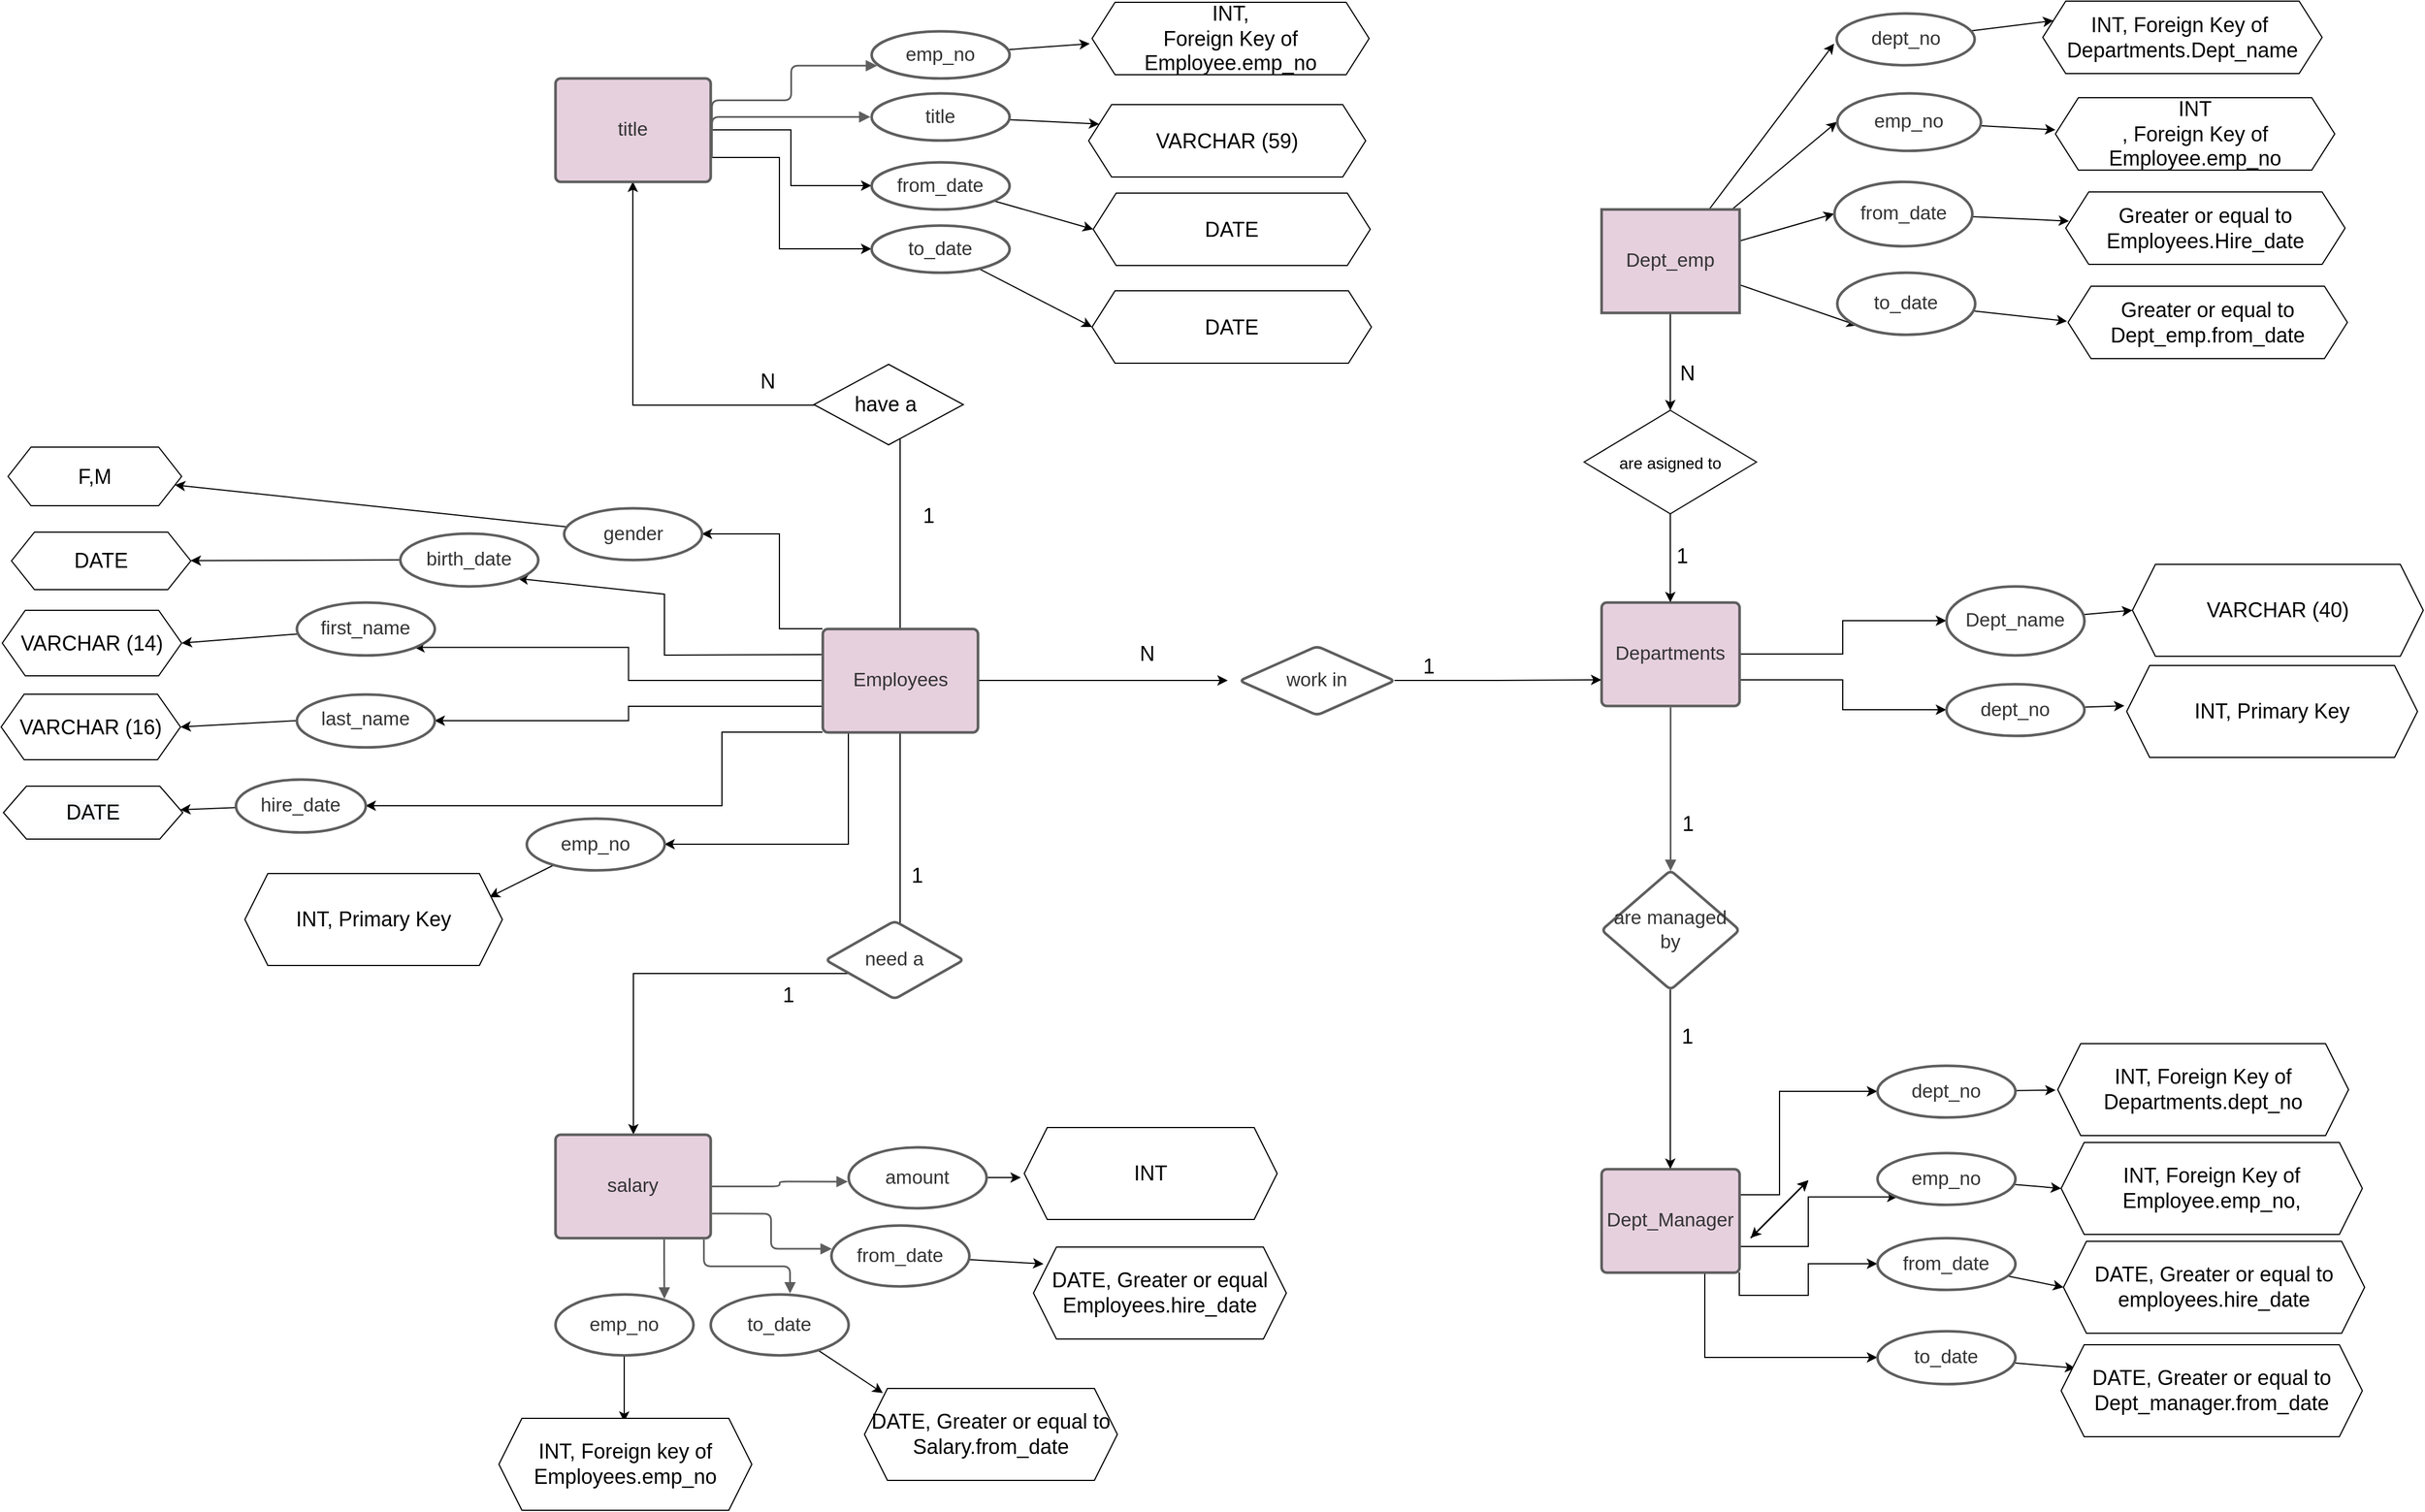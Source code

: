 <mxfile version="20.3.2" type="github">
  <diagram name="Page-1" id="e56a1550-8fbb-45ad-956c-1786394a9013">
    <mxGraphModel dx="3311" dy="1362" grid="0" gridSize="10" guides="0" tooltips="1" connect="1" arrows="1" fold="1" page="1" pageScale="1" pageWidth="1100" pageHeight="850" background="none" math="0" shadow="0">
      <root>
        <mxCell id="0" />
        <mxCell id="1" parent="0" />
        <mxCell id="KcR6Oc8ULUUjkKVTyV3o-144" style="edgeStyle=orthogonalEdgeStyle;rounded=0;orthogonalLoop=1;jettySize=auto;html=1;exitX=0.5;exitY=0;exitDx=0;exitDy=0;entryX=0.5;entryY=1;entryDx=0;entryDy=0;" parent="1" source="KcR6Oc8ULUUjkKVTyV3o-69" target="KcR6Oc8ULUUjkKVTyV3o-119" edge="1">
          <mxGeometry relative="1" as="geometry" />
        </mxCell>
        <mxCell id="KcR6Oc8ULUUjkKVTyV3o-146" style="edgeStyle=orthogonalEdgeStyle;rounded=0;orthogonalLoop=1;jettySize=auto;html=1;exitX=0.5;exitY=1;exitDx=0;exitDy=0;" parent="1" source="KcR6Oc8ULUUjkKVTyV3o-69" target="KcR6Oc8ULUUjkKVTyV3o-101" edge="1">
          <mxGeometry relative="1" as="geometry">
            <Array as="points">
              <mxPoint x="792" y="962" />
              <mxPoint x="560" y="962" />
            </Array>
          </mxGeometry>
        </mxCell>
        <mxCell id="KcR6Oc8ULUUjkKVTyV3o-157" style="edgeStyle=orthogonalEdgeStyle;rounded=0;orthogonalLoop=1;jettySize=auto;html=1;exitX=0.25;exitY=1;exitDx=0;exitDy=0;entryX=1;entryY=0.5;entryDx=0;entryDy=0;" parent="1" source="KcR6Oc8ULUUjkKVTyV3o-69" target="KcR6Oc8ULUUjkKVTyV3o-82" edge="1">
          <mxGeometry relative="1" as="geometry">
            <Array as="points">
              <mxPoint x="747" y="752" />
              <mxPoint x="747" y="850" />
            </Array>
          </mxGeometry>
        </mxCell>
        <mxCell id="KcR6Oc8ULUUjkKVTyV3o-163" style="edgeStyle=orthogonalEdgeStyle;rounded=0;orthogonalLoop=1;jettySize=auto;html=1;exitX=0;exitY=1;exitDx=0;exitDy=0;entryX=1;entryY=0.5;entryDx=0;entryDy=0;" parent="1" source="KcR6Oc8ULUUjkKVTyV3o-69" target="KcR6Oc8ULUUjkKVTyV3o-81" edge="1">
          <mxGeometry relative="1" as="geometry">
            <Array as="points">
              <mxPoint x="637" y="752" />
              <mxPoint x="637" y="816" />
            </Array>
          </mxGeometry>
        </mxCell>
        <mxCell id="KcR6Oc8ULUUjkKVTyV3o-167" style="edgeStyle=orthogonalEdgeStyle;rounded=0;orthogonalLoop=1;jettySize=auto;html=1;exitX=0;exitY=0.75;exitDx=0;exitDy=0;entryX=1;entryY=0.5;entryDx=0;entryDy=0;" parent="1" source="KcR6Oc8ULUUjkKVTyV3o-69" target="KcR6Oc8ULUUjkKVTyV3o-80" edge="1">
          <mxGeometry relative="1" as="geometry" />
        </mxCell>
        <mxCell id="KcR6Oc8ULUUjkKVTyV3o-170" style="edgeStyle=orthogonalEdgeStyle;rounded=0;orthogonalLoop=1;jettySize=auto;html=1;exitX=0;exitY=0.5;exitDx=0;exitDy=0;entryX=1;entryY=1;entryDx=0;entryDy=0;" parent="1" source="KcR6Oc8ULUUjkKVTyV3o-69" target="KcR6Oc8ULUUjkKVTyV3o-79" edge="1">
          <mxGeometry relative="1" as="geometry" />
        </mxCell>
        <mxCell id="KcR6Oc8ULUUjkKVTyV3o-174" style="edgeStyle=orthogonalEdgeStyle;rounded=0;orthogonalLoop=1;jettySize=auto;html=1;exitX=0;exitY=0;exitDx=0;exitDy=0;entryX=1;entryY=0.5;entryDx=0;entryDy=0;" parent="1" source="KcR6Oc8ULUUjkKVTyV3o-69" target="KcR6Oc8ULUUjkKVTyV3o-77" edge="1">
          <mxGeometry relative="1" as="geometry">
            <Array as="points">
              <mxPoint x="687" y="662" />
              <mxPoint x="687" y="580" />
            </Array>
          </mxGeometry>
        </mxCell>
        <mxCell id="FEJOQUFaC0oeGkW2y8xq-22" style="edgeStyle=orthogonalEdgeStyle;rounded=0;orthogonalLoop=1;jettySize=auto;html=1;fontSize=18;" edge="1" parent="1" source="KcR6Oc8ULUUjkKVTyV3o-69">
          <mxGeometry relative="1" as="geometry">
            <mxPoint x="1077" y="707" as="targetPoint" />
          </mxGeometry>
        </mxCell>
        <mxCell id="FEJOQUFaC0oeGkW2y8xq-147" style="edgeStyle=none;rounded=0;orthogonalLoop=1;jettySize=auto;html=1;entryX=1;entryY=1;entryDx=0;entryDy=0;fontSize=18;exitX=0;exitY=0.25;exitDx=0;exitDy=0;" edge="1" parent="1" source="KcR6Oc8ULUUjkKVTyV3o-69" target="KcR6Oc8ULUUjkKVTyV3o-78">
          <mxGeometry relative="1" as="geometry">
            <Array as="points">
              <mxPoint x="587" y="685" />
              <mxPoint x="587" y="632" />
            </Array>
          </mxGeometry>
        </mxCell>
        <UserObject label="Employees" lucidchartObjectId="xz9R6bpW.FXE" id="KcR6Oc8ULUUjkKVTyV3o-69">
          <mxCell style="html=1;overflow=block;blockSpacing=1;whiteSpace=wrap;fontSize=16.7;fontColor=#333333;align=center;spacing=3.8;strokeColor=#5e5e5e;strokeOpacity=100;rounded=1;absoluteArcSize=1;arcSize=9;strokeWidth=2.3;fillColor=#E6D0DE;" parent="1" vertex="1">
            <mxGeometry x="724.5" y="662" width="135" height="90" as="geometry" />
          </mxCell>
        </UserObject>
        <mxCell id="FEJOQUFaC0oeGkW2y8xq-31" style="edgeStyle=orthogonalEdgeStyle;rounded=0;orthogonalLoop=1;jettySize=auto;html=1;entryX=0;entryY=0.5;entryDx=0;entryDy=0;fontSize=18;" edge="1" parent="1" source="KcR6Oc8ULUUjkKVTyV3o-70" target="KcR6Oc8ULUUjkKVTyV3o-76">
          <mxGeometry relative="1" as="geometry" />
        </mxCell>
        <mxCell id="FEJOQUFaC0oeGkW2y8xq-32" style="edgeStyle=orthogonalEdgeStyle;rounded=0;orthogonalLoop=1;jettySize=auto;html=1;exitX=1;exitY=0.75;exitDx=0;exitDy=0;entryX=0;entryY=0.5;entryDx=0;entryDy=0;fontSize=18;" edge="1" parent="1" source="KcR6Oc8ULUUjkKVTyV3o-70" target="KcR6Oc8ULUUjkKVTyV3o-75">
          <mxGeometry relative="1" as="geometry" />
        </mxCell>
        <UserObject label="Departments" lucidchartObjectId="kD9RG~DW.CCm" id="KcR6Oc8ULUUjkKVTyV3o-70">
          <mxCell style="html=1;overflow=block;blockSpacing=1;whiteSpace=wrap;fontSize=16.7;fontColor=#333333;align=center;spacing=3.8;strokeColor=#5e5e5e;strokeOpacity=100;rounded=1;absoluteArcSize=1;arcSize=9;strokeWidth=2.3;fillColor=#E6D0DE;" parent="1" vertex="1">
            <mxGeometry x="1402" y="639" width="120" height="90" as="geometry" />
          </mxCell>
        </UserObject>
        <mxCell id="FEJOQUFaC0oeGkW2y8xq-23" style="edgeStyle=orthogonalEdgeStyle;rounded=0;orthogonalLoop=1;jettySize=auto;html=1;entryX=0;entryY=0.75;entryDx=0;entryDy=0;fontSize=18;" edge="1" parent="1" source="KcR6Oc8ULUUjkKVTyV3o-71" target="KcR6Oc8ULUUjkKVTyV3o-70">
          <mxGeometry relative="1" as="geometry">
            <Array as="points" />
          </mxGeometry>
        </mxCell>
        <UserObject label="work in" lucidchartObjectId="pD9RKShQ2z.8" id="KcR6Oc8ULUUjkKVTyV3o-71">
          <mxCell style="html=1;overflow=block;blockSpacing=1;whiteSpace=wrap;shape=rhombus;fontSize=16.7;fontColor=#333333;align=center;spacing=3.8;strokeColor=#5e5e5e;strokeOpacity=100;rounded=1;absoluteArcSize=1;arcSize=9;strokeWidth=2.3;" parent="1" vertex="1">
            <mxGeometry x="1087" y="677" width="135" height="60" as="geometry" />
          </mxCell>
        </UserObject>
        <mxCell id="KcR6Oc8ULUUjkKVTyV3o-176" style="edgeStyle=orthogonalEdgeStyle;rounded=0;orthogonalLoop=1;jettySize=auto;html=1;exitX=1;exitY=0.25;exitDx=0;exitDy=0;entryX=0;entryY=0.5;entryDx=0;entryDy=0;" parent="1" source="KcR6Oc8ULUUjkKVTyV3o-74" target="KcR6Oc8ULUUjkKVTyV3o-89" edge="1">
          <mxGeometry relative="1" as="geometry">
            <Array as="points">
              <mxPoint x="1557" y="1155" />
              <mxPoint x="1557" y="1065" />
            </Array>
          </mxGeometry>
        </mxCell>
        <mxCell id="KcR6Oc8ULUUjkKVTyV3o-180" style="edgeStyle=orthogonalEdgeStyle;rounded=0;orthogonalLoop=1;jettySize=auto;html=1;exitX=1;exitY=0.75;exitDx=0;exitDy=0;entryX=0;entryY=1;entryDx=0;entryDy=0;" parent="1" source="KcR6Oc8ULUUjkKVTyV3o-74" target="KcR6Oc8ULUUjkKVTyV3o-88" edge="1">
          <mxGeometry relative="1" as="geometry" />
        </mxCell>
        <mxCell id="KcR6Oc8ULUUjkKVTyV3o-182" style="edgeStyle=orthogonalEdgeStyle;rounded=0;orthogonalLoop=1;jettySize=auto;html=1;exitX=1;exitY=1;exitDx=0;exitDy=0;entryX=0;entryY=0.5;entryDx=0;entryDy=0;" parent="1" source="KcR6Oc8ULUUjkKVTyV3o-74" target="KcR6Oc8ULUUjkKVTyV3o-86" edge="1">
          <mxGeometry relative="1" as="geometry" />
        </mxCell>
        <mxCell id="KcR6Oc8ULUUjkKVTyV3o-185" style="edgeStyle=orthogonalEdgeStyle;rounded=0;orthogonalLoop=1;jettySize=auto;html=1;exitX=0.75;exitY=1;exitDx=0;exitDy=0;entryX=0;entryY=0.5;entryDx=0;entryDy=0;" parent="1" source="KcR6Oc8ULUUjkKVTyV3o-74" target="KcR6Oc8ULUUjkKVTyV3o-87" edge="1">
          <mxGeometry relative="1" as="geometry" />
        </mxCell>
        <UserObject label="Dept_Manager" lucidchartObjectId=".J9R_4g7XJTi" id="KcR6Oc8ULUUjkKVTyV3o-74">
          <mxCell style="html=1;overflow=block;blockSpacing=1;whiteSpace=wrap;fontSize=16.7;fontColor=#333333;align=center;spacing=3.8;strokeColor=#5e5e5e;strokeOpacity=100;rounded=1;absoluteArcSize=1;arcSize=9;strokeWidth=2.3;fillColor=#E6D0DE;" parent="1" vertex="1">
            <mxGeometry x="1402" y="1132" width="120" height="90" as="geometry" />
          </mxCell>
        </UserObject>
        <mxCell id="FEJOQUFaC0oeGkW2y8xq-150" style="edgeStyle=none;rounded=0;orthogonalLoop=1;jettySize=auto;html=1;entryX=0;entryY=0.5;entryDx=0;entryDy=0;fontSize=18;" edge="1" parent="1" source="KcR6Oc8ULUUjkKVTyV3o-75">
          <mxGeometry relative="1" as="geometry">
            <mxPoint x="1857.0" y="729" as="targetPoint" />
          </mxGeometry>
        </mxCell>
        <UserObject label="dept_no" lucidchartObjectId="tK9R2TVEed0e" id="KcR6Oc8ULUUjkKVTyV3o-75">
          <mxCell style="html=1;overflow=block;blockSpacing=1;whiteSpace=wrap;ellipse;fontSize=16.7;fontColor=#333333;align=center;spacing=3.8;strokeColor=#5e5e5e;strokeOpacity=100;rounded=1;absoluteArcSize=1;arcSize=9;strokeWidth=2.3;" parent="1" vertex="1">
            <mxGeometry x="1702" y="710" width="120" height="45" as="geometry" />
          </mxCell>
        </UserObject>
        <mxCell id="FEJOQUFaC0oeGkW2y8xq-149" style="edgeStyle=none;rounded=0;orthogonalLoop=1;jettySize=auto;html=1;fontSize=18;entryX=0;entryY=0.5;entryDx=0;entryDy=0;" edge="1" parent="1" source="KcR6Oc8ULUUjkKVTyV3o-76" target="FEJOQUFaC0oeGkW2y8xq-163">
          <mxGeometry relative="1" as="geometry">
            <mxPoint x="1847.705" y="652.857" as="targetPoint" />
          </mxGeometry>
        </mxCell>
        <UserObject label="Dept_name" lucidchartObjectId="TK9RW6eQ4vUa" id="KcR6Oc8ULUUjkKVTyV3o-76">
          <mxCell style="html=1;overflow=block;blockSpacing=1;whiteSpace=wrap;ellipse;fontSize=16.7;fontColor=#333333;align=center;spacing=3.8;strokeColor=#5e5e5e;strokeOpacity=100;rounded=1;absoluteArcSize=1;arcSize=9;strokeWidth=2.3;" parent="1" vertex="1">
            <mxGeometry x="1702" y="625" width="120" height="60" as="geometry" />
          </mxCell>
        </UserObject>
        <mxCell id="FEJOQUFaC0oeGkW2y8xq-113" style="edgeStyle=none;rounded=0;orthogonalLoop=1;jettySize=auto;html=1;fontSize=18;" edge="1" parent="1" source="KcR6Oc8ULUUjkKVTyV3o-77" target="FEJOQUFaC0oeGkW2y8xq-172">
          <mxGeometry relative="1" as="geometry">
            <mxPoint x="389.206" y="540.757" as="targetPoint" />
          </mxGeometry>
        </mxCell>
        <UserObject label="gender" lucidchartObjectId="8P9Rr2PMkIm8" id="KcR6Oc8ULUUjkKVTyV3o-77">
          <mxCell style="html=1;overflow=block;blockSpacing=1;whiteSpace=wrap;ellipse;fontSize=16.7;fontColor=#333333;align=center;spacing=3.8;strokeColor=#5e5e5e;strokeOpacity=100;rounded=1;absoluteArcSize=1;arcSize=9;strokeWidth=2.3;" parent="1" vertex="1">
            <mxGeometry x="499.5" y="557" width="120" height="45" as="geometry" />
          </mxCell>
        </UserObject>
        <mxCell id="FEJOQUFaC0oeGkW2y8xq-148" style="edgeStyle=none;rounded=0;orthogonalLoop=1;jettySize=auto;html=1;fontSize=18;" edge="1" parent="1" source="KcR6Oc8ULUUjkKVTyV3o-78" target="FEJOQUFaC0oeGkW2y8xq-171">
          <mxGeometry relative="1" as="geometry">
            <mxPoint x="199" y="553" as="targetPoint" />
          </mxGeometry>
        </mxCell>
        <UserObject label="birth_date" lucidchartObjectId="lQ9R~.p6iS9_" id="KcR6Oc8ULUUjkKVTyV3o-78">
          <mxCell style="html=1;overflow=block;blockSpacing=1;whiteSpace=wrap;ellipse;fontSize=16.7;fontColor=#333333;align=center;spacing=3.8;strokeColor=#5e5e5e;strokeOpacity=100;rounded=1;absoluteArcSize=1;arcSize=9;strokeWidth=2.3;" parent="1" vertex="1">
            <mxGeometry x="357" y="579" width="120" height="46" as="geometry" />
          </mxCell>
        </UserObject>
        <mxCell id="FEJOQUFaC0oeGkW2y8xq-115" style="edgeStyle=none;rounded=0;orthogonalLoop=1;jettySize=auto;html=1;fontSize=18;entryX=1;entryY=0.5;entryDx=0;entryDy=0;" edge="1" parent="1" source="KcR6Oc8ULUUjkKVTyV3o-79" target="FEJOQUFaC0oeGkW2y8xq-167">
          <mxGeometry relative="1" as="geometry">
            <mxPoint x="186" y="629" as="targetPoint" />
          </mxGeometry>
        </mxCell>
        <UserObject label="first_name" lucidchartObjectId="CQ9RGuEqZjhO" id="KcR6Oc8ULUUjkKVTyV3o-79">
          <mxCell style="html=1;overflow=block;blockSpacing=1;whiteSpace=wrap;ellipse;fontSize=16.7;fontColor=#333333;align=center;spacing=3.8;strokeColor=#5e5e5e;strokeOpacity=100;rounded=1;absoluteArcSize=1;arcSize=9;strokeWidth=2.3;" parent="1" vertex="1">
            <mxGeometry x="267" y="639" width="120" height="46" as="geometry" />
          </mxCell>
        </UserObject>
        <mxCell id="FEJOQUFaC0oeGkW2y8xq-66" style="edgeStyle=none;rounded=0;orthogonalLoop=1;jettySize=auto;html=1;exitX=0;exitY=0.5;exitDx=0;exitDy=0;fontSize=18;entryX=1;entryY=0.5;entryDx=0;entryDy=0;" edge="1" parent="1" source="KcR6Oc8ULUUjkKVTyV3o-80" target="FEJOQUFaC0oeGkW2y8xq-166">
          <mxGeometry relative="1" as="geometry">
            <mxPoint x="166.967" y="742.921" as="targetPoint" />
          </mxGeometry>
        </mxCell>
        <UserObject label="&lt;div style=&quot;display: flex; justify-content: center; text-align: center; align-items: baseline; font-size: 0; line-height: 1.25;margin-top: -2px;&quot;&gt;&lt;span&gt;&lt;span style=&quot;font-size:16.7px;color:#333333;&quot;&gt;last_name&lt;/span&gt;&lt;span style=&quot;font-size:16px;color:#000000;&quot;&gt;  &lt;/span&gt;&lt;/span&gt;&lt;/div&gt;" lucidchartObjectId="SQ9RVI8qVVdR" id="KcR6Oc8ULUUjkKVTyV3o-80">
          <mxCell style="html=1;overflow=block;blockSpacing=1;whiteSpace=wrap;ellipse;fontSize=13;spacing=3.8;strokeColor=#5e5e5e;strokeOpacity=100;rounded=1;absoluteArcSize=1;arcSize=9;strokeWidth=2.3;" parent="1" vertex="1">
            <mxGeometry x="267" y="719" width="120" height="46" as="geometry" />
          </mxCell>
        </UserObject>
        <mxCell id="FEJOQUFaC0oeGkW2y8xq-196" value="" style="edgeStyle=none;rounded=0;orthogonalLoop=1;jettySize=auto;html=1;fontSize=18;" edge="1" parent="1" source="KcR6Oc8ULUUjkKVTyV3o-81" target="FEJOQUFaC0oeGkW2y8xq-165">
          <mxGeometry relative="1" as="geometry" />
        </mxCell>
        <UserObject label="hire_date" lucidchartObjectId="fR9Rlt8UUerg" id="KcR6Oc8ULUUjkKVTyV3o-81">
          <mxCell style="html=1;overflow=block;blockSpacing=1;whiteSpace=wrap;ellipse;fontSize=16.7;fontColor=#333333;align=center;spacing=3.8;strokeColor=#5e5e5e;strokeOpacity=100;rounded=1;absoluteArcSize=1;arcSize=9;strokeWidth=2.3;" parent="1" vertex="1">
            <mxGeometry x="214" y="793" width="113" height="46" as="geometry" />
          </mxCell>
        </UserObject>
        <mxCell id="FEJOQUFaC0oeGkW2y8xq-69" style="edgeStyle=none;rounded=0;orthogonalLoop=1;jettySize=auto;html=1;fontSize=18;" edge="1" parent="1" source="KcR6Oc8ULUUjkKVTyV3o-82">
          <mxGeometry relative="1" as="geometry">
            <mxPoint x="434.853" y="895.573" as="targetPoint" />
          </mxGeometry>
        </mxCell>
        <UserObject label="emp_no" lucidchartObjectId="FR9R~3oERHCW" id="KcR6Oc8ULUUjkKVTyV3o-82">
          <mxCell style="html=1;overflow=block;blockSpacing=1;whiteSpace=wrap;ellipse;fontSize=16.7;fontColor=#333333;align=center;spacing=3.8;strokeColor=#5e5e5e;strokeOpacity=100;rounded=1;absoluteArcSize=1;arcSize=9;strokeWidth=2.3;" parent="1" vertex="1">
            <mxGeometry x="467" y="827" width="120" height="45" as="geometry" />
          </mxCell>
        </UserObject>
        <mxCell id="FEJOQUFaC0oeGkW2y8xq-56" value="" style="rounded=0;orthogonalLoop=1;jettySize=auto;html=1;fontSize=14;" edge="1" parent="1" source="KcR6Oc8ULUUjkKVTyV3o-83" target="FEJOQUFaC0oeGkW2y8xq-16">
          <mxGeometry relative="1" as="geometry" />
        </mxCell>
        <mxCell id="FEJOQUFaC0oeGkW2y8xq-122" style="edgeStyle=none;rounded=0;orthogonalLoop=1;jettySize=auto;html=1;entryX=0;entryY=1;entryDx=0;entryDy=0;fontSize=18;" edge="1" parent="1" source="KcR6Oc8ULUUjkKVTyV3o-83" target="KcR6Oc8ULUUjkKVTyV3o-85">
          <mxGeometry relative="1" as="geometry" />
        </mxCell>
        <mxCell id="FEJOQUFaC0oeGkW2y8xq-123" style="edgeStyle=none;rounded=0;orthogonalLoop=1;jettySize=auto;html=1;entryX=0;entryY=0.5;entryDx=0;entryDy=0;fontSize=18;" edge="1" parent="1" source="KcR6Oc8ULUUjkKVTyV3o-83" target="KcR6Oc8ULUUjkKVTyV3o-84">
          <mxGeometry relative="1" as="geometry" />
        </mxCell>
        <mxCell id="FEJOQUFaC0oeGkW2y8xq-124" style="edgeStyle=none;rounded=0;orthogonalLoop=1;jettySize=auto;html=1;entryX=0;entryY=0.5;entryDx=0;entryDy=0;fontSize=18;" edge="1" parent="1" source="KcR6Oc8ULUUjkKVTyV3o-83">
          <mxGeometry relative="1" as="geometry">
            <mxPoint x="1604.5" y="153" as="targetPoint" />
          </mxGeometry>
        </mxCell>
        <mxCell id="FEJOQUFaC0oeGkW2y8xq-125" style="edgeStyle=none;rounded=0;orthogonalLoop=1;jettySize=auto;html=1;entryX=0;entryY=0.5;entryDx=0;entryDy=0;fontSize=18;" edge="1" parent="1" source="KcR6Oc8ULUUjkKVTyV3o-83" target="KcR6Oc8ULUUjkKVTyV3o-90">
          <mxGeometry relative="1" as="geometry" />
        </mxCell>
        <UserObject label="Dept_emp" lucidchartObjectId="9U9Rp4n7m0in" id="KcR6Oc8ULUUjkKVTyV3o-83">
          <mxCell style="html=1;overflow=block;blockSpacing=1;whiteSpace=wrap;fontSize=16.7;fontColor=#333333;align=center;spacing=3.8;strokeColor=#5e5e5e;strokeOpacity=100;rounded=1;absoluteArcSize=1;arcSize=0;strokeWidth=2.3;fillColor=#E6D0DE;" parent="1" vertex="1">
            <mxGeometry x="1402" y="297" width="120" height="90" as="geometry" />
          </mxCell>
        </UserObject>
        <mxCell id="FEJOQUFaC0oeGkW2y8xq-129" style="edgeStyle=none;rounded=0;orthogonalLoop=1;jettySize=auto;html=1;fontSize=18;" edge="1" parent="1" source="KcR6Oc8ULUUjkKVTyV3o-84">
          <mxGeometry relative="1" as="geometry">
            <mxPoint x="1808.838" y="307.394" as="targetPoint" />
          </mxGeometry>
        </mxCell>
        <UserObject label="from_date" lucidchartObjectId="~Y9Ra.M3.pO~" id="KcR6Oc8ULUUjkKVTyV3o-84">
          <mxCell style="html=1;overflow=block;blockSpacing=1;whiteSpace=wrap;ellipse;fontSize=16.7;fontColor=#333333;align=center;spacing=3.8;strokeColor=#5e5e5e;strokeOpacity=100;rounded=1;absoluteArcSize=1;arcSize=9;strokeWidth=2.3;" parent="1" vertex="1">
            <mxGeometry x="1604.5" y="273" width="120" height="56" as="geometry" />
          </mxCell>
        </UserObject>
        <mxCell id="FEJOQUFaC0oeGkW2y8xq-130" style="edgeStyle=none;rounded=0;orthogonalLoop=1;jettySize=auto;html=1;entryX=0;entryY=0.5;entryDx=0;entryDy=0;fontSize=18;" edge="1" parent="1" source="KcR6Oc8ULUUjkKVTyV3o-85">
          <mxGeometry relative="1" as="geometry">
            <mxPoint x="1807.0" y="394.5" as="targetPoint" />
          </mxGeometry>
        </mxCell>
        <UserObject label="to_date" lucidchartObjectId="8Z9RhYsD0ph8" id="KcR6Oc8ULUUjkKVTyV3o-85">
          <mxCell style="html=1;overflow=block;blockSpacing=1;whiteSpace=wrap;ellipse;fontSize=16.7;fontColor=#333333;align=center;spacing=3.8;strokeColor=#5e5e5e;strokeOpacity=100;rounded=1;absoluteArcSize=1;arcSize=9;strokeWidth=2.3;" parent="1" vertex="1">
            <mxGeometry x="1607" y="352" width="120" height="54" as="geometry" />
          </mxCell>
        </UserObject>
        <mxCell id="FEJOQUFaC0oeGkW2y8xq-80" value="" style="edgeStyle=none;rounded=0;orthogonalLoop=1;jettySize=auto;html=1;fontSize=18;entryX=0;entryY=0.5;entryDx=0;entryDy=0;" edge="1" parent="1" source="KcR6Oc8ULUUjkKVTyV3o-86" target="FEJOQUFaC0oeGkW2y8xq-160">
          <mxGeometry relative="1" as="geometry">
            <mxPoint x="1807.0" y="1213.25" as="targetPoint" />
          </mxGeometry>
        </mxCell>
        <UserObject label="from_date" lucidchartObjectId="b29RTk9Mnwc3" id="KcR6Oc8ULUUjkKVTyV3o-86">
          <mxCell style="html=1;overflow=block;blockSpacing=1;whiteSpace=wrap;ellipse;fontSize=16.7;fontColor=#333333;align=center;spacing=3.8;strokeColor=#5e5e5e;strokeOpacity=100;rounded=1;absoluteArcSize=1;arcSize=9;strokeWidth=2.3;" parent="1" vertex="1">
            <mxGeometry x="1642" y="1192" width="120" height="45" as="geometry" />
          </mxCell>
        </UserObject>
        <mxCell id="FEJOQUFaC0oeGkW2y8xq-81" value="" style="edgeStyle=none;rounded=0;orthogonalLoop=1;jettySize=auto;html=1;fontSize=18;" edge="1" parent="1" source="KcR6Oc8ULUUjkKVTyV3o-87">
          <mxGeometry relative="1" as="geometry">
            <mxPoint x="1814.346" y="1305.348" as="targetPoint" />
          </mxGeometry>
        </mxCell>
        <UserObject label="to_date" lucidchartObjectId="149RedD5ZlJK" id="KcR6Oc8ULUUjkKVTyV3o-87">
          <mxCell style="html=1;overflow=block;blockSpacing=1;whiteSpace=wrap;ellipse;fontSize=16.7;fontColor=#333333;align=center;spacing=3.8;strokeColor=#5e5e5e;strokeOpacity=100;rounded=1;absoluteArcSize=1;arcSize=9;strokeWidth=2.3;" parent="1" vertex="1">
            <mxGeometry x="1642" y="1273" width="120" height="46" as="geometry" />
          </mxCell>
        </UserObject>
        <mxCell id="FEJOQUFaC0oeGkW2y8xq-79" value="" style="edgeStyle=none;rounded=0;orthogonalLoop=1;jettySize=auto;html=1;fontSize=18;entryX=0;entryY=0.5;entryDx=0;entryDy=0;" edge="1" parent="1" source="KcR6Oc8ULUUjkKVTyV3o-88" target="FEJOQUFaC0oeGkW2y8xq-159">
          <mxGeometry relative="1" as="geometry">
            <mxPoint x="1797" y="1142.5" as="targetPoint" />
          </mxGeometry>
        </mxCell>
        <UserObject label="emp_no" lucidchartObjectId="d59R7Pp8uAvP" id="KcR6Oc8ULUUjkKVTyV3o-88">
          <mxCell style="html=1;overflow=block;blockSpacing=1;whiteSpace=wrap;ellipse;fontSize=16.7;fontColor=#333333;align=center;spacing=3.8;strokeColor=#5e5e5e;strokeOpacity=100;rounded=1;absoluteArcSize=1;arcSize=9;strokeWidth=2.3;" parent="1" vertex="1">
            <mxGeometry x="1642" y="1118" width="120" height="45" as="geometry" />
          </mxCell>
        </UserObject>
        <mxCell id="FEJOQUFaC0oeGkW2y8xq-78" value="" style="edgeStyle=none;rounded=0;orthogonalLoop=1;jettySize=auto;html=1;fontSize=18;" edge="1" parent="1" source="KcR6Oc8ULUUjkKVTyV3o-89">
          <mxGeometry relative="1" as="geometry">
            <mxPoint x="1797.203" y="1063.445" as="targetPoint" />
          </mxGeometry>
        </mxCell>
        <UserObject label="dept_no" lucidchartObjectId="D59Rg4aX3Pp4" id="KcR6Oc8ULUUjkKVTyV3o-89">
          <mxCell style="html=1;overflow=block;blockSpacing=1;whiteSpace=wrap;ellipse;fontSize=16.7;fontColor=#333333;align=center;spacing=3.8;strokeColor=#5e5e5e;strokeOpacity=100;rounded=1;absoluteArcSize=1;arcSize=9;strokeWidth=2.3;" parent="1" vertex="1">
            <mxGeometry x="1642" y="1042" width="120" height="45" as="geometry" />
          </mxCell>
        </UserObject>
        <mxCell id="FEJOQUFaC0oeGkW2y8xq-128" style="edgeStyle=none;rounded=0;orthogonalLoop=1;jettySize=auto;html=1;entryX=0;entryY=0.5;entryDx=0;entryDy=0;fontSize=18;" edge="1" parent="1" source="KcR6Oc8ULUUjkKVTyV3o-90">
          <mxGeometry relative="1" as="geometry">
            <mxPoint x="1797" y="228" as="targetPoint" />
          </mxGeometry>
        </mxCell>
        <UserObject label="emp_no" lucidchartObjectId="U59RZL8NjSFG" id="KcR6Oc8ULUUjkKVTyV3o-90">
          <mxCell style="html=1;overflow=block;blockSpacing=1;whiteSpace=wrap;ellipse;fontSize=16.7;fontColor=#333333;align=center;spacing=3.8;strokeColor=#5e5e5e;strokeOpacity=100;rounded=1;absoluteArcSize=1;arcSize=9;strokeWidth=2.3;" parent="1" vertex="1">
            <mxGeometry x="1607" y="196" width="125" height="50" as="geometry" />
          </mxCell>
        </UserObject>
        <mxCell id="FEJOQUFaC0oeGkW2y8xq-185" style="edgeStyle=none;rounded=0;orthogonalLoop=1;jettySize=auto;html=1;entryX=0;entryY=0.25;entryDx=0;entryDy=0;fontSize=18;" edge="1" parent="1" source="KcR6Oc8ULUUjkKVTyV3o-91" target="FEJOQUFaC0oeGkW2y8xq-181">
          <mxGeometry relative="1" as="geometry" />
        </mxCell>
        <UserObject label="dept_no" lucidchartObjectId="b69RqE9rsH8G" id="KcR6Oc8ULUUjkKVTyV3o-91">
          <mxCell style="html=1;overflow=block;blockSpacing=1;whiteSpace=wrap;ellipse;fontSize=16.7;fontColor=#333333;align=center;spacing=3.8;strokeColor=#5e5e5e;strokeOpacity=100;rounded=1;absoluteArcSize=1;arcSize=9;strokeWidth=2.3;" parent="1" vertex="1">
            <mxGeometry x="1606.5" y="126.5" width="120" height="45" as="geometry" />
          </mxCell>
        </UserObject>
        <mxCell id="FEJOQUFaC0oeGkW2y8xq-28" style="edgeStyle=orthogonalEdgeStyle;rounded=0;orthogonalLoop=1;jettySize=auto;html=1;fontSize=18;" edge="1" parent="1" source="KcR6Oc8ULUUjkKVTyV3o-92" target="KcR6Oc8ULUUjkKVTyV3o-74">
          <mxGeometry relative="1" as="geometry" />
        </mxCell>
        <UserObject label="are managed by" lucidchartObjectId="s79R_xznaIiu" id="KcR6Oc8ULUUjkKVTyV3o-92">
          <mxCell style="html=1;overflow=block;blockSpacing=1;whiteSpace=wrap;shape=rhombus;fontSize=16.7;fontColor=#333333;align=center;spacing=3.8;strokeColor=#5e5e5e;strokeOpacity=100;rounded=1;absoluteArcSize=1;arcSize=9;strokeWidth=2.3;" parent="1" vertex="1">
            <mxGeometry x="1402" y="872" width="120" height="104" as="geometry" />
          </mxCell>
        </UserObject>
        <UserObject label="" lucidchartObjectId="C79RkWU5yFMc" id="KcR6Oc8ULUUjkKVTyV3o-93">
          <mxCell style="html=1;jettySize=18;whiteSpace=wrap;fontSize=13;strokeColor=#5E5E5E;strokeWidth=1.5;rounded=1;arcSize=12;edgeStyle=orthogonalEdgeStyle;startArrow=none;endArrow=block;endFill=1;exitX=0.5;exitY=1.012;exitPerimeter=0;entryX=0.5;entryY=0.005;entryPerimeter=0;" parent="1" source="KcR6Oc8ULUUjkKVTyV3o-70" target="KcR6Oc8ULUUjkKVTyV3o-92" edge="1">
            <mxGeometry width="100" height="100" relative="1" as="geometry">
              <Array as="points" />
            </mxGeometry>
          </mxCell>
        </UserObject>
        <UserObject label="salary" lucidchartObjectId="u99RQj9DWF7g" id="KcR6Oc8ULUUjkKVTyV3o-101">
          <mxCell style="html=1;overflow=block;blockSpacing=1;whiteSpace=wrap;fontSize=16.7;fontColor=#333333;align=center;spacing=3.8;strokeColor=#5e5e5e;strokeOpacity=100;rounded=1;absoluteArcSize=1;arcSize=9;strokeWidth=2.3;fillColor=#E6D0DE;" parent="1" vertex="1">
            <mxGeometry x="492" y="1102" width="135" height="90" as="geometry" />
          </mxCell>
        </UserObject>
        <UserObject label="need a" lucidchartObjectId="-99ROzWdCF~4" id="KcR6Oc8ULUUjkKVTyV3o-102">
          <mxCell style="html=1;overflow=block;blockSpacing=1;whiteSpace=wrap;shape=rhombus;fontSize=16.7;fontColor=#333333;align=center;spacing=3.8;strokeColor=#5e5e5e;strokeOpacity=100;rounded=1;absoluteArcSize=1;arcSize=9;strokeWidth=2.3;" parent="1" vertex="1">
            <mxGeometry x="727" y="916" width="120" height="68" as="geometry" />
          </mxCell>
        </UserObject>
        <mxCell id="FEJOQUFaC0oeGkW2y8xq-83" value="" style="edgeStyle=none;rounded=0;orthogonalLoop=1;jettySize=auto;html=1;fontSize=18;" edge="1" parent="1" source="KcR6Oc8ULUUjkKVTyV3o-105">
          <mxGeometry relative="1" as="geometry">
            <mxPoint x="552" y="1352" as="targetPoint" />
          </mxGeometry>
        </mxCell>
        <UserObject label="emp_no" lucidchartObjectId="e_9R..aQ1MnT" id="KcR6Oc8ULUUjkKVTyV3o-105">
          <mxCell style="html=1;overflow=block;blockSpacing=1;whiteSpace=wrap;ellipse;fontSize=16.7;fontColor=#333333;align=center;spacing=3.8;strokeColor=#5e5e5e;strokeOpacity=100;rounded=1;absoluteArcSize=1;arcSize=9;strokeWidth=2.3;" parent="1" vertex="1">
            <mxGeometry x="492" y="1241" width="120" height="53" as="geometry" />
          </mxCell>
        </UserObject>
        <mxCell id="FEJOQUFaC0oeGkW2y8xq-87" value="" style="edgeStyle=none;rounded=0;orthogonalLoop=1;jettySize=auto;html=1;fontSize=18;" edge="1" parent="1" source="KcR6Oc8ULUUjkKVTyV3o-106">
          <mxGeometry relative="1" as="geometry">
            <mxPoint x="897.0" y="1139.5" as="targetPoint" />
          </mxGeometry>
        </mxCell>
        <UserObject label="amount" lucidchartObjectId="m_9RS~U_vKWg" id="KcR6Oc8ULUUjkKVTyV3o-106">
          <mxCell style="html=1;overflow=block;blockSpacing=1;whiteSpace=wrap;ellipse;fontSize=16.7;fontColor=#333333;align=center;spacing=3.8;strokeColor=#5e5e5e;strokeOpacity=100;rounded=1;absoluteArcSize=1;arcSize=9;strokeWidth=2.3;" parent="1" vertex="1">
            <mxGeometry x="747" y="1113" width="120" height="53" as="geometry" />
          </mxCell>
        </UserObject>
        <mxCell id="FEJOQUFaC0oeGkW2y8xq-90" style="edgeStyle=none;rounded=0;orthogonalLoop=1;jettySize=auto;html=1;entryX=0;entryY=0.5;entryDx=0;entryDy=0;fontSize=18;" edge="1" parent="1" source="KcR6Oc8ULUUjkKVTyV3o-107">
          <mxGeometry relative="1" as="geometry">
            <mxPoint x="777" y="1327" as="targetPoint" />
          </mxGeometry>
        </mxCell>
        <UserObject label="to_date" lucidchartObjectId="v_9Rlf-NGaM1" id="KcR6Oc8ULUUjkKVTyV3o-107">
          <mxCell style="html=1;overflow=block;blockSpacing=1;whiteSpace=wrap;ellipse;fontSize=16.7;fontColor=#333333;align=center;spacing=3.8;strokeColor=#5e5e5e;strokeOpacity=100;rounded=1;absoluteArcSize=1;arcSize=9;strokeWidth=2.3;" parent="1" vertex="1">
            <mxGeometry x="627" y="1241" width="120" height="53" as="geometry" />
          </mxCell>
        </UserObject>
        <mxCell id="FEJOQUFaC0oeGkW2y8xq-88" value="" style="edgeStyle=none;rounded=0;orthogonalLoop=1;jettySize=auto;html=1;fontSize=18;" edge="1" parent="1" source="KcR6Oc8ULUUjkKVTyV3o-108">
          <mxGeometry relative="1" as="geometry">
            <mxPoint x="916.7" y="1214.668" as="targetPoint" />
          </mxGeometry>
        </mxCell>
        <UserObject label="from_date" lucidchartObjectId="y_9Rtxu3DeZi" id="KcR6Oc8ULUUjkKVTyV3o-108">
          <mxCell style="html=1;overflow=block;blockSpacing=1;whiteSpace=wrap;ellipse;fontSize=16.7;fontColor=#333333;align=center;spacing=3.8;strokeColor=#5e5e5e;strokeOpacity=100;rounded=1;absoluteArcSize=1;arcSize=9;strokeWidth=2.3;" parent="1" vertex="1">
            <mxGeometry x="732" y="1181" width="120" height="53" as="geometry" />
          </mxCell>
        </UserObject>
        <UserObject label="" lucidchartObjectId="z.9RhweRpn8w" id="KcR6Oc8ULUUjkKVTyV3o-109">
          <mxCell style="html=1;jettySize=18;whiteSpace=wrap;fontSize=13;strokeColor=#5E5E5E;strokeWidth=1.5;rounded=1;arcSize=12;edgeStyle=orthogonalEdgeStyle;startArrow=none;endArrow=block;endFill=1;exitX=1.008;exitY=0.5;exitPerimeter=0;entryX=-0.006;entryY=0.563;entryPerimeter=0;" parent="1" source="KcR6Oc8ULUUjkKVTyV3o-101" target="KcR6Oc8ULUUjkKVTyV3o-106" edge="1">
            <mxGeometry width="100" height="100" relative="1" as="geometry">
              <Array as="points" />
            </mxGeometry>
          </mxCell>
        </UserObject>
        <UserObject label="" lucidchartObjectId="B.9R2ahHxNtP" id="KcR6Oc8ULUUjkKVTyV3o-110">
          <mxCell style="html=1;jettySize=18;whiteSpace=wrap;fontSize=13;strokeColor=#5E5E5E;strokeWidth=1.5;rounded=1;arcSize=12;edgeStyle=orthogonalEdgeStyle;startArrow=none;endArrow=block;endFill=1;exitX=1.008;exitY=0.763;exitPerimeter=0;entryX=0.003;entryY=0.383;entryPerimeter=0;" parent="1" source="KcR6Oc8ULUUjkKVTyV3o-101" target="KcR6Oc8ULUUjkKVTyV3o-108" edge="1">
            <mxGeometry width="100" height="100" relative="1" as="geometry">
              <Array as="points" />
            </mxGeometry>
          </mxCell>
        </UserObject>
        <UserObject label="" lucidchartObjectId="D.9RrfljiITh" id="KcR6Oc8ULUUjkKVTyV3o-111">
          <mxCell style="html=1;jettySize=18;whiteSpace=wrap;fontSize=13;strokeColor=#5E5E5E;strokeWidth=1.5;rounded=1;arcSize=12;edgeStyle=orthogonalEdgeStyle;startArrow=none;endArrow=block;endFill=1;exitX=0.956;exitY=1.012;exitPerimeter=0;entryX=0.575;entryY=-0.016;entryPerimeter=0;" parent="1" source="KcR6Oc8ULUUjkKVTyV3o-101" target="KcR6Oc8ULUUjkKVTyV3o-107" edge="1">
            <mxGeometry width="100" height="100" relative="1" as="geometry">
              <Array as="points" />
            </mxGeometry>
          </mxCell>
        </UserObject>
        <mxCell id="FEJOQUFaC0oeGkW2y8xq-48" style="edgeStyle=orthogonalEdgeStyle;rounded=0;orthogonalLoop=1;jettySize=auto;html=1;entryX=0;entryY=0.5;entryDx=0;entryDy=0;fontSize=18;" edge="1" parent="1" source="KcR6Oc8ULUUjkKVTyV3o-119" target="KcR6Oc8ULUUjkKVTyV3o-124">
          <mxGeometry relative="1" as="geometry">
            <Array as="points">
              <mxPoint x="687" y="252" />
              <mxPoint x="687" y="332" />
            </Array>
          </mxGeometry>
        </mxCell>
        <mxCell id="FEJOQUFaC0oeGkW2y8xq-50" style="edgeStyle=orthogonalEdgeStyle;rounded=0;orthogonalLoop=1;jettySize=auto;html=1;entryX=0;entryY=0.5;entryDx=0;entryDy=0;fontSize=18;" edge="1" parent="1" source="KcR6Oc8ULUUjkKVTyV3o-119" target="KcR6Oc8ULUUjkKVTyV3o-123">
          <mxGeometry relative="1" as="geometry" />
        </mxCell>
        <UserObject label="title" lucidchartObjectId="Nb-RhhHM5t3E" id="KcR6Oc8ULUUjkKVTyV3o-119">
          <mxCell style="html=1;overflow=block;blockSpacing=1;whiteSpace=wrap;fontSize=16.7;fontColor=#333333;align=center;spacing=3.8;strokeColor=#5e5e5e;strokeOpacity=100;rounded=1;absoluteArcSize=1;arcSize=9;strokeWidth=2.3;fillColor=#E6D0DE;" parent="1" vertex="1">
            <mxGeometry x="492" y="183" width="135" height="90" as="geometry" />
          </mxCell>
        </UserObject>
        <mxCell id="FEJOQUFaC0oeGkW2y8xq-142" value="" style="edgeStyle=none;rounded=0;orthogonalLoop=1;jettySize=auto;html=1;fontSize=18;entryX=0;entryY=0.5;entryDx=0;entryDy=0;" edge="1" parent="1" source="KcR6Oc8ULUUjkKVTyV3o-120">
          <mxGeometry relative="1" as="geometry">
            <mxPoint x="957.0" y="153" as="targetPoint" />
          </mxGeometry>
        </mxCell>
        <UserObject label="emp_no" lucidchartObjectId="se-RFE4b1g1M" id="KcR6Oc8ULUUjkKVTyV3o-120">
          <mxCell style="html=1;overflow=block;blockSpacing=1;whiteSpace=wrap;ellipse;fontSize=16.7;fontColor=#333333;align=center;spacing=3.8;strokeColor=#5e5e5e;strokeOpacity=100;rounded=1;absoluteArcSize=1;arcSize=9;strokeWidth=2.3;" parent="1" vertex="1">
            <mxGeometry x="767" y="142" width="120" height="41" as="geometry" />
          </mxCell>
        </UserObject>
        <mxCell id="FEJOQUFaC0oeGkW2y8xq-184" style="edgeStyle=none;rounded=0;orthogonalLoop=1;jettySize=auto;html=1;entryX=0;entryY=0.25;entryDx=0;entryDy=0;fontSize=18;" edge="1" parent="1" source="KcR6Oc8ULUUjkKVTyV3o-121" target="FEJOQUFaC0oeGkW2y8xq-174">
          <mxGeometry relative="1" as="geometry" />
        </mxCell>
        <UserObject label="title" lucidchartObjectId="ze-RI~kXz5-9" id="KcR6Oc8ULUUjkKVTyV3o-121">
          <mxCell style="html=1;overflow=block;blockSpacing=1;whiteSpace=wrap;ellipse;fontSize=16.7;fontColor=#333333;align=center;spacing=3.8;strokeColor=#5e5e5e;strokeOpacity=100;rounded=1;absoluteArcSize=1;arcSize=9;strokeWidth=2.3;" parent="1" vertex="1">
            <mxGeometry x="767" y="196" width="120" height="41" as="geometry" />
          </mxCell>
        </UserObject>
        <UserObject label="" lucidchartObjectId="~e-Rg.IHXh5W" id="KcR6Oc8ULUUjkKVTyV3o-122">
          <mxCell style="html=1;jettySize=18;whiteSpace=wrap;fontSize=13;strokeColor=#5E5E5E;strokeWidth=1.5;rounded=1;arcSize=12;edgeStyle=orthogonalEdgeStyle;startArrow=none;endArrow=block;endFill=1;exitX=0.7;exitY=1.012;exitPerimeter=0;entryX=0.789;entryY=0.07;entryPerimeter=0;" parent="1" source="KcR6Oc8ULUUjkKVTyV3o-101" target="KcR6Oc8ULUUjkKVTyV3o-105" edge="1">
            <mxGeometry width="100" height="100" relative="1" as="geometry">
              <Array as="points" />
            </mxGeometry>
          </mxCell>
        </UserObject>
        <mxCell id="FEJOQUFaC0oeGkW2y8xq-145" style="edgeStyle=none;rounded=0;orthogonalLoop=1;jettySize=auto;html=1;fontSize=18;entryX=0;entryY=0.5;entryDx=0;entryDy=0;" edge="1" parent="1" source="KcR6Oc8ULUUjkKVTyV3o-123" target="FEJOQUFaC0oeGkW2y8xq-175">
          <mxGeometry relative="1" as="geometry">
            <mxPoint x="950.31" y="281.834" as="targetPoint" />
          </mxGeometry>
        </mxCell>
        <UserObject label="from_date" lucidchartObjectId="Yh-Ra2lJoGX_" id="KcR6Oc8ULUUjkKVTyV3o-123">
          <mxCell style="html=1;overflow=block;blockSpacing=1;whiteSpace=wrap;ellipse;fontSize=16.7;fontColor=#333333;align=center;spacing=3.8;strokeColor=#5e5e5e;strokeOpacity=100;rounded=1;absoluteArcSize=1;arcSize=9;strokeWidth=2.3;" parent="1" vertex="1">
            <mxGeometry x="767" y="256" width="120" height="41" as="geometry" />
          </mxCell>
        </UserObject>
        <mxCell id="FEJOQUFaC0oeGkW2y8xq-146" style="edgeStyle=none;rounded=0;orthogonalLoop=1;jettySize=auto;html=1;entryX=0;entryY=0.5;entryDx=0;entryDy=0;fontSize=18;" edge="1" parent="1" source="KcR6Oc8ULUUjkKVTyV3o-124" target="FEJOQUFaC0oeGkW2y8xq-176">
          <mxGeometry relative="1" as="geometry">
            <mxPoint x="957.0" y="372" as="targetPoint" />
          </mxGeometry>
        </mxCell>
        <UserObject label="to_date" lucidchartObjectId="-h-Rqpt6DNNr" id="KcR6Oc8ULUUjkKVTyV3o-124">
          <mxCell style="html=1;overflow=block;blockSpacing=1;whiteSpace=wrap;ellipse;fontSize=16.7;fontColor=#333333;align=center;spacing=3.8;strokeColor=#5e5e5e;strokeOpacity=100;rounded=1;absoluteArcSize=1;arcSize=9;strokeWidth=2.3;" parent="1" vertex="1">
            <mxGeometry x="767" y="311" width="120" height="41" as="geometry" />
          </mxCell>
        </UserObject>
        <UserObject label="" lucidchartObjectId="Si-R5-0Ub5Gb" id="KcR6Oc8ULUUjkKVTyV3o-125">
          <mxCell style="html=1;jettySize=18;whiteSpace=wrap;fontSize=13;strokeColor=#5E5E5E;strokeWidth=1.5;rounded=1;arcSize=12;edgeStyle=orthogonalEdgeStyle;startArrow=none;endArrow=block;endFill=1;exitX=1.008;exitY=0.5;exitPerimeter=0;entryX=0.04;entryY=0.73;entryPerimeter=0;" parent="1" source="KcR6Oc8ULUUjkKVTyV3o-119" target="KcR6Oc8ULUUjkKVTyV3o-120" edge="1">
            <mxGeometry width="100" height="100" relative="1" as="geometry">
              <Array as="points">
                <mxPoint x="628" y="202" />
                <mxPoint x="697" y="202" />
                <mxPoint x="697" y="172" />
              </Array>
            </mxGeometry>
          </mxCell>
        </UserObject>
        <UserObject label="" lucidchartObjectId="Vi-RmRN9pK9p" id="KcR6Oc8ULUUjkKVTyV3o-126">
          <mxCell style="html=1;jettySize=18;whiteSpace=wrap;fontSize=13;strokeColor=#5E5E5E;strokeWidth=1.5;rounded=1;arcSize=12;edgeStyle=orthogonalEdgeStyle;startArrow=none;endArrow=block;endFill=1;exitX=1.008;exitY=0.765;exitPerimeter=0;entryX=-0.009;entryY=0.5;entryPerimeter=0;" parent="1" source="KcR6Oc8ULUUjkKVTyV3o-119" target="KcR6Oc8ULUUjkKVTyV3o-121" edge="1">
            <mxGeometry width="100" height="100" relative="1" as="geometry">
              <Array as="points">
                <mxPoint x="628" y="217" />
              </Array>
            </mxGeometry>
          </mxCell>
        </UserObject>
        <mxCell id="KcR6Oc8ULUUjkKVTyV3o-142" value="&lt;font style=&quot;font-size: 18px;&quot;&gt;have a&amp;nbsp;&lt;/font&gt;" style="rhombus;whiteSpace=wrap;html=1;" parent="1" vertex="1">
          <mxGeometry x="717" y="432" width="130" height="70" as="geometry" />
        </mxCell>
        <mxCell id="KcR6Oc8ULUUjkKVTyV3o-145" value="" style="endArrow=classic;html=1;rounded=0;" parent="1" edge="1">
          <mxGeometry width="50" height="50" relative="1" as="geometry">
            <mxPoint x="1532" y="1192" as="sourcePoint" />
            <mxPoint x="1582" y="1142" as="targetPoint" />
          </mxGeometry>
        </mxCell>
        <mxCell id="KcR6Oc8ULUUjkKVTyV3o-147" value="" style="endArrow=classic;html=1;rounded=0;" parent="1" edge="1">
          <mxGeometry width="50" height="50" relative="1" as="geometry">
            <mxPoint x="1532" y="1192" as="sourcePoint" />
            <mxPoint x="1582" y="1142" as="targetPoint" />
          </mxGeometry>
        </mxCell>
        <mxCell id="KcR6Oc8ULUUjkKVTyV3o-148" value="" style="endArrow=classic;startArrow=classic;html=1;rounded=0;" parent="1" edge="1">
          <mxGeometry width="50" height="50" relative="1" as="geometry">
            <mxPoint x="1532" y="1192" as="sourcePoint" />
            <mxPoint x="1582" y="1142" as="targetPoint" />
          </mxGeometry>
        </mxCell>
        <mxCell id="KcR6Oc8ULUUjkKVTyV3o-151" value="" style="endArrow=classic;html=1;rounded=0;" parent="1" edge="1">
          <mxGeometry width="50" height="50" relative="1" as="geometry">
            <mxPoint x="1532" y="1192" as="sourcePoint" />
            <mxPoint x="1582" y="1142" as="targetPoint" />
          </mxGeometry>
        </mxCell>
        <mxCell id="KcR6Oc8ULUUjkKVTyV3o-153" value="" style="endArrow=classic;html=1;rounded=0;" parent="1" edge="1">
          <mxGeometry width="50" height="50" relative="1" as="geometry">
            <mxPoint x="1532" y="1192" as="sourcePoint" />
            <mxPoint x="1582" y="1142" as="targetPoint" />
          </mxGeometry>
        </mxCell>
        <mxCell id="FEJOQUFaC0oeGkW2y8xq-1" value="&lt;span style=&quot;font-size: 18px;&quot;&gt;N&lt;/span&gt;" style="text;html=1;strokeColor=none;fillColor=none;align=center;verticalAlign=middle;whiteSpace=wrap;rounded=0;" vertex="1" parent="1">
          <mxGeometry x="1447" y="424.5" width="60" height="30" as="geometry" />
        </mxCell>
        <mxCell id="FEJOQUFaC0oeGkW2y8xq-4" value="&lt;font style=&quot;font-size: 18px;&quot;&gt;1&lt;/font&gt;" style="text;html=1;strokeColor=none;fillColor=none;align=center;verticalAlign=middle;whiteSpace=wrap;rounded=0;" vertex="1" parent="1">
          <mxGeometry x="1222" y="680" width="60" height="30" as="geometry" />
        </mxCell>
        <mxCell id="FEJOQUFaC0oeGkW2y8xq-5" value="&lt;span style=&quot;font-size: 18px;&quot;&gt;N&lt;/span&gt;" style="text;html=1;strokeColor=none;fillColor=none;align=center;verticalAlign=middle;whiteSpace=wrap;rounded=0;" vertex="1" parent="1">
          <mxGeometry x="647" y="432" width="60" height="30" as="geometry" />
        </mxCell>
        <mxCell id="FEJOQUFaC0oeGkW2y8xq-6" value="&lt;font style=&quot;font-size: 18px;&quot;&gt;1&lt;/font&gt;" style="text;html=1;strokeColor=none;fillColor=none;align=center;verticalAlign=middle;whiteSpace=wrap;rounded=0;" vertex="1" parent="1">
          <mxGeometry x="664.5" y="916" width="60" height="130" as="geometry" />
        </mxCell>
        <mxCell id="FEJOQUFaC0oeGkW2y8xq-13" value="&lt;font style=&quot;font-size: 18px;&quot;&gt;1&lt;/font&gt;" style="text;html=1;strokeColor=none;fillColor=none;align=center;verticalAlign=middle;whiteSpace=wrap;rounded=0;" vertex="1" parent="1">
          <mxGeometry x="1447" y="984" width="60" height="65" as="geometry" />
        </mxCell>
        <mxCell id="FEJOQUFaC0oeGkW2y8xq-14" style="edgeStyle=orthogonalEdgeStyle;rounded=0;orthogonalLoop=1;jettySize=auto;html=1;exitX=0.5;exitY=1;exitDx=0;exitDy=0;fontSize=18;" edge="1" parent="1" source="FEJOQUFaC0oeGkW2y8xq-6" target="FEJOQUFaC0oeGkW2y8xq-6">
          <mxGeometry relative="1" as="geometry" />
        </mxCell>
        <mxCell id="FEJOQUFaC0oeGkW2y8xq-57" value="" style="edgeStyle=orthogonalEdgeStyle;rounded=0;orthogonalLoop=1;jettySize=auto;html=1;fontSize=14;" edge="1" parent="1" source="FEJOQUFaC0oeGkW2y8xq-16" target="KcR6Oc8ULUUjkKVTyV3o-70">
          <mxGeometry relative="1" as="geometry" />
        </mxCell>
        <mxCell id="FEJOQUFaC0oeGkW2y8xq-16" value="&lt;font style=&quot;font-size: 14px;&quot;&gt;are asigned to&lt;/font&gt;" style="rhombus;whiteSpace=wrap;html=1;fontSize=18;" vertex="1" parent="1">
          <mxGeometry x="1387" y="472" width="150" height="90" as="geometry" />
        </mxCell>
        <mxCell id="FEJOQUFaC0oeGkW2y8xq-93" value="&lt;font style=&quot;font-size: 18px;&quot;&gt;N&lt;/font&gt;" style="text;html=1;strokeColor=none;fillColor=none;align=center;verticalAlign=middle;whiteSpace=wrap;rounded=0;" vertex="1" parent="1">
          <mxGeometry x="977" y="669" width="60" height="30" as="geometry" />
        </mxCell>
        <mxCell id="FEJOQUFaC0oeGkW2y8xq-103" value="&lt;font style=&quot;font-size: 18px;&quot;&gt;1&lt;/font&gt;" style="text;html=1;strokeColor=none;fillColor=none;align=center;verticalAlign=middle;whiteSpace=wrap;rounded=0;" vertex="1" parent="1">
          <mxGeometry x="787" y="549" width="60" height="30" as="geometry" />
        </mxCell>
        <mxCell id="FEJOQUFaC0oeGkW2y8xq-107" value="1" style="text;html=1;align=center;verticalAlign=middle;resizable=0;points=[];autosize=1;strokeColor=none;fillColor=none;fontSize=18;" vertex="1" parent="1">
          <mxGeometry x="1457" y="579" width="30" height="40" as="geometry" />
        </mxCell>
        <mxCell id="FEJOQUFaC0oeGkW2y8xq-108" value="&lt;font style=&quot;font-size: 18px;&quot;&gt;1&lt;/font&gt;" style="text;html=1;strokeColor=none;fillColor=none;align=center;verticalAlign=middle;whiteSpace=wrap;rounded=0;" vertex="1" parent="1">
          <mxGeometry x="777" y="862" width="60" height="30" as="geometry" />
        </mxCell>
        <mxCell id="FEJOQUFaC0oeGkW2y8xq-111" value="1" style="text;html=1;align=center;verticalAlign=middle;resizable=0;points=[];autosize=1;strokeColor=none;fillColor=none;fontSize=18;" vertex="1" parent="1">
          <mxGeometry x="1462" y="812" width="30" height="40" as="geometry" />
        </mxCell>
        <mxCell id="FEJOQUFaC0oeGkW2y8xq-152" value="INT, Foreign key of Employees.emp_no" style="shape=hexagon;perimeter=hexagonPerimeter2;whiteSpace=wrap;html=1;fixedSize=1;fontSize=18;fillColor=#FFFFFF;" vertex="1" parent="1">
          <mxGeometry x="443" y="1349" width="220" height="80" as="geometry" />
        </mxCell>
        <mxCell id="FEJOQUFaC0oeGkW2y8xq-153" value="DATE, Greater or equal to Salary.from_date" style="shape=hexagon;perimeter=hexagonPerimeter2;whiteSpace=wrap;html=1;fixedSize=1;fontSize=18;fillColor=#FFFFFF;" vertex="1" parent="1">
          <mxGeometry x="761" y="1323" width="220" height="80" as="geometry" />
        </mxCell>
        <mxCell id="FEJOQUFaC0oeGkW2y8xq-154" value="DATE, Greater or equal Employees.hire_date" style="shape=hexagon;perimeter=hexagonPerimeter2;whiteSpace=wrap;html=1;fixedSize=1;fontSize=18;fillColor=#FFFFFF;" vertex="1" parent="1">
          <mxGeometry x="908" y="1200" width="220" height="80" as="geometry" />
        </mxCell>
        <mxCell id="FEJOQUFaC0oeGkW2y8xq-157" value="INT" style="shape=hexagon;perimeter=hexagonPerimeter2;whiteSpace=wrap;html=1;fixedSize=1;fontSize=18;fillColor=#FFFFFF;" vertex="1" parent="1">
          <mxGeometry x="900" y="1096" width="220" height="80" as="geometry" />
        </mxCell>
        <mxCell id="FEJOQUFaC0oeGkW2y8xq-158" value="INT, Foreign Key of Departments.dept_no" style="shape=hexagon;perimeter=hexagonPerimeter2;whiteSpace=wrap;html=1;fixedSize=1;fontSize=18;fillColor=#FFFFFF;" vertex="1" parent="1">
          <mxGeometry x="1799" y="1023" width="253" height="80" as="geometry" />
        </mxCell>
        <mxCell id="FEJOQUFaC0oeGkW2y8xq-159" value="INT, Foreign Key of Employee.emp_no," style="shape=hexagon;perimeter=hexagonPerimeter2;whiteSpace=wrap;html=1;fixedSize=1;fontSize=18;fillColor=#FFFFFF;" vertex="1" parent="1">
          <mxGeometry x="1802" y="1109" width="262" height="80" as="geometry" />
        </mxCell>
        <mxCell id="FEJOQUFaC0oeGkW2y8xq-160" value="DATE, Greater or equal to employees.hire_date" style="shape=hexagon;perimeter=hexagonPerimeter2;whiteSpace=wrap;html=1;fixedSize=1;fontSize=18;fillColor=#FFFFFF;" vertex="1" parent="1">
          <mxGeometry x="1804" y="1195" width="262" height="80" as="geometry" />
        </mxCell>
        <mxCell id="FEJOQUFaC0oeGkW2y8xq-161" value="DATE, Greater or equal to Dept_manager.from_date" style="shape=hexagon;perimeter=hexagonPerimeter2;whiteSpace=wrap;html=1;fixedSize=1;fontSize=18;fillColor=#FFFFFF;" vertex="1" parent="1">
          <mxGeometry x="1802" y="1285" width="262" height="80" as="geometry" />
        </mxCell>
        <mxCell id="FEJOQUFaC0oeGkW2y8xq-162" value="INT, Primary Key" style="shape=hexagon;perimeter=hexagonPerimeter2;whiteSpace=wrap;html=1;fixedSize=1;fontSize=18;fillColor=#FFFFFF;" vertex="1" parent="1">
          <mxGeometry x="1859" y="694" width="253" height="80" as="geometry" />
        </mxCell>
        <mxCell id="FEJOQUFaC0oeGkW2y8xq-163" value="VARCHAR (40)" style="shape=hexagon;perimeter=hexagonPerimeter2;whiteSpace=wrap;html=1;fixedSize=1;fontSize=18;fillColor=#FFFFFF;" vertex="1" parent="1">
          <mxGeometry x="1864" y="606" width="253" height="80" as="geometry" />
        </mxCell>
        <mxCell id="FEJOQUFaC0oeGkW2y8xq-164" value="INT, Primary Key" style="shape=hexagon;perimeter=hexagonPerimeter2;whiteSpace=wrap;html=1;fixedSize=1;fontSize=18;fillColor=#FFFFFF;" vertex="1" parent="1">
          <mxGeometry x="222" y="875" width="224" height="80" as="geometry" />
        </mxCell>
        <mxCell id="FEJOQUFaC0oeGkW2y8xq-165" value="&lt;span style=&quot;color: rgb(0, 0, 0); font-family: Helvetica; font-size: 18px; font-style: normal; font-variant-ligatures: normal; font-variant-caps: normal; font-weight: 400; letter-spacing: normal; orphans: 2; text-align: center; text-indent: 0px; text-transform: none; widows: 2; word-spacing: 0px; -webkit-text-stroke-width: 0px; background-color: rgb(248, 249, 250); text-decoration-thickness: initial; text-decoration-style: initial; text-decoration-color: initial; float: none; display: inline !important;&quot;&gt;DATE&lt;/span&gt;" style="shape=hexagon;perimeter=hexagonPerimeter2;whiteSpace=wrap;html=1;fixedSize=1;fontSize=18;fillColor=#FFFFFF;" vertex="1" parent="1">
          <mxGeometry x="12" y="799" width="156" height="46" as="geometry" />
        </mxCell>
        <mxCell id="FEJOQUFaC0oeGkW2y8xq-166" value="VARCHAR (16)" style="shape=hexagon;perimeter=hexagonPerimeter2;whiteSpace=wrap;html=1;fixedSize=1;fontSize=18;fillColor=#FFFFFF;" vertex="1" parent="1">
          <mxGeometry x="10" y="719" width="156" height="57" as="geometry" />
        </mxCell>
        <mxCell id="FEJOQUFaC0oeGkW2y8xq-167" value="VARCHAR (14)" style="shape=hexagon;perimeter=hexagonPerimeter2;whiteSpace=wrap;html=1;fixedSize=1;fontSize=18;fillColor=#FFFFFF;" vertex="1" parent="1">
          <mxGeometry x="11" y="646" width="156" height="57" as="geometry" />
        </mxCell>
        <mxCell id="FEJOQUFaC0oeGkW2y8xq-171" value="DATE" style="shape=hexagon;perimeter=hexagonPerimeter2;whiteSpace=wrap;html=1;fixedSize=1;fontSize=18;fillColor=#FFFFFF;" vertex="1" parent="1">
          <mxGeometry x="19" y="578" width="156" height="50" as="geometry" />
        </mxCell>
        <mxCell id="FEJOQUFaC0oeGkW2y8xq-172" value="F,M" style="shape=hexagon;perimeter=hexagonPerimeter2;whiteSpace=wrap;html=1;fixedSize=1;fontSize=18;fillColor=#FFFFFF;" vertex="1" parent="1">
          <mxGeometry x="16" y="504" width="151" height="51" as="geometry" />
        </mxCell>
        <mxCell id="FEJOQUFaC0oeGkW2y8xq-173" value="INT,&lt;br&gt;Foreign Key of Employee.emp_no" style="shape=hexagon;perimeter=hexagonPerimeter2;whiteSpace=wrap;html=1;fixedSize=1;fontSize=18;fillColor=#FFFFFF;" vertex="1" parent="1">
          <mxGeometry x="959" y="117" width="241" height="63" as="geometry" />
        </mxCell>
        <mxCell id="FEJOQUFaC0oeGkW2y8xq-174" value="VARCHAR (59)" style="shape=hexagon;perimeter=hexagonPerimeter2;whiteSpace=wrap;html=1;fixedSize=1;fontSize=18;fillColor=#FFFFFF;" vertex="1" parent="1">
          <mxGeometry x="956" y="206" width="241" height="63" as="geometry" />
        </mxCell>
        <mxCell id="FEJOQUFaC0oeGkW2y8xq-175" value="DATE" style="shape=hexagon;perimeter=hexagonPerimeter2;whiteSpace=wrap;html=1;fixedSize=1;fontSize=18;fillColor=#FFFFFF;" vertex="1" parent="1">
          <mxGeometry x="960" y="283" width="241" height="63" as="geometry" />
        </mxCell>
        <mxCell id="FEJOQUFaC0oeGkW2y8xq-176" value="DATE" style="shape=hexagon;perimeter=hexagonPerimeter2;whiteSpace=wrap;html=1;fixedSize=1;fontSize=18;fillColor=#FFFFFF;" vertex="1" parent="1">
          <mxGeometry x="959" y="368" width="243" height="63" as="geometry" />
        </mxCell>
        <mxCell id="FEJOQUFaC0oeGkW2y8xq-177" value="Greater or equal to Dept_emp.from_date" style="shape=hexagon;perimeter=hexagonPerimeter2;whiteSpace=wrap;html=1;fixedSize=1;fontSize=18;fillColor=#FFFFFF;" vertex="1" parent="1">
          <mxGeometry x="1808" y="364" width="243" height="63" as="geometry" />
        </mxCell>
        <mxCell id="FEJOQUFaC0oeGkW2y8xq-179" value="Greater or equal to Employees.Hire_date" style="shape=hexagon;perimeter=hexagonPerimeter2;whiteSpace=wrap;html=1;fixedSize=1;fontSize=18;fillColor=#FFFFFF;" vertex="1" parent="1">
          <mxGeometry x="1806" y="282" width="243" height="63" as="geometry" />
        </mxCell>
        <mxCell id="FEJOQUFaC0oeGkW2y8xq-180" value="INT&lt;br&gt;, Foreign Key of Employee.emp_no" style="shape=hexagon;perimeter=hexagonPerimeter2;whiteSpace=wrap;html=1;fixedSize=1;fontSize=18;fillColor=#FFFFFF;" vertex="1" parent="1">
          <mxGeometry x="1797" y="200" width="243" height="63" as="geometry" />
        </mxCell>
        <mxCell id="FEJOQUFaC0oeGkW2y8xq-181" value="INT, Foreign Key of&amp;nbsp; Departments.Dept_name" style="shape=hexagon;perimeter=hexagonPerimeter2;whiteSpace=wrap;html=1;fixedSize=1;fontSize=18;fillColor=#FFFFFF;" vertex="1" parent="1">
          <mxGeometry x="1786" y="116" width="243" height="63" as="geometry" />
        </mxCell>
        <mxCell id="FEJOQUFaC0oeGkW2y8xq-186" style="edgeStyle=none;rounded=0;orthogonalLoop=1;jettySize=auto;html=1;exitX=0.375;exitY=1;exitDx=0;exitDy=0;fontSize=18;" edge="1" parent="1" source="FEJOQUFaC0oeGkW2y8xq-172" target="FEJOQUFaC0oeGkW2y8xq-172">
          <mxGeometry relative="1" as="geometry" />
        </mxCell>
      </root>
    </mxGraphModel>
  </diagram>
</mxfile>
